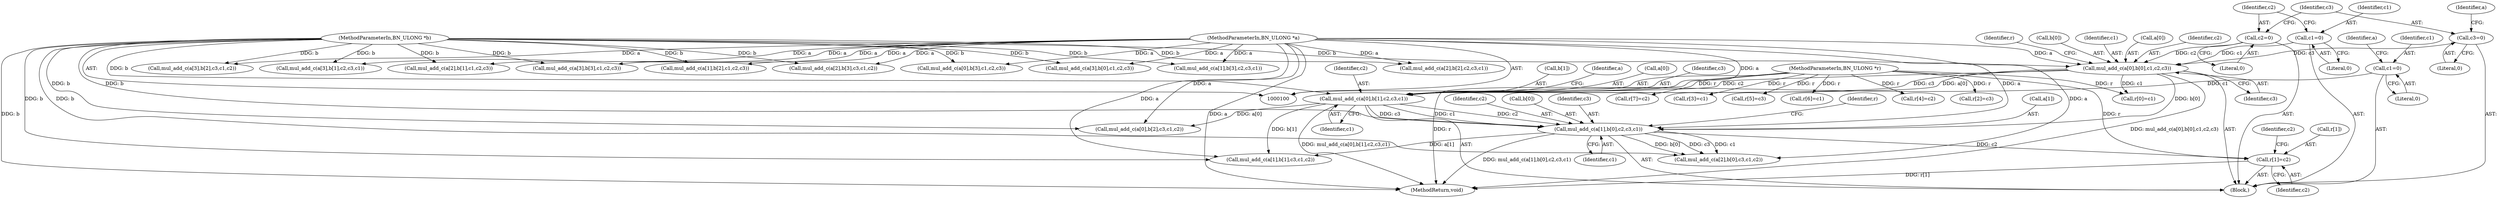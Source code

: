 digraph "0_openssl_a7a44ba55cb4f884c6bc9ceac90072dea38e66d0@array" {
"1000155" [label="(Call,r[1]=c2)"];
"1000145" [label="(Call,mul_add_c(a[1],b[0],c2,c3,c1))"];
"1000102" [label="(MethodParameterIn,BN_ULONG *a)"];
"1000117" [label="(Call,mul_add_c(a[0],b[0],c1,c2,c3))"];
"1000103" [label="(MethodParameterIn,BN_ULONG *b)"];
"1000108" [label="(Call,c1=0)"];
"1000111" [label="(Call,c2=0)"];
"1000114" [label="(Call,c3=0)"];
"1000135" [label="(Call,mul_add_c(a[0],b[1],c2,c3,c1))"];
"1000132" [label="(Call,c1=0)"];
"1000101" [label="(MethodParameterIn,BN_ULONG *r)"];
"1000146" [label="(Call,a[1])"];
"1000241" [label="(Call,r[3]=c1)"];
"1000112" [label="(Identifier,c2)"];
"1000231" [label="(Call,mul_add_c(a[3],b[0],c1,c2,c3))"];
"1000139" [label="(Call,b[1])"];
"1000269" [label="(Call,mul_add_c(a[1],b[3],c2,c3,c1))"];
"1000183" [label="(Call,mul_add_c(a[0],b[2],c3,c1,c2))"];
"1000113" [label="(Literal,0)"];
"1000116" [label="(Literal,0)"];
"1000114" [label="(Call,c3=0)"];
"1000145" [label="(Call,mul_add_c(a[1],b[0],c2,c3,c1))"];
"1000307" [label="(Call,r[5]=c3)"];
"1000126" [label="(Identifier,c3)"];
"1000152" [label="(Identifier,c2)"];
"1000101" [label="(MethodParameterIn,BN_ULONG *r)"];
"1000111" [label="(Call,c2=0)"];
"1000118" [label="(Call,a[0])"];
"1000144" [label="(Identifier,c1)"];
"1000125" [label="(Identifier,c2)"];
"1000173" [label="(Call,mul_add_c(a[1],b[1],c3,c1,c2))"];
"1000147" [label="(Identifier,a)"];
"1000325" [label="(Call,r[6]=c1)"];
"1000108" [label="(Call,c1=0)"];
"1000249" [label="(Call,mul_add_c(a[3],b[1],c2,c3,c1))"];
"1000279" [label="(Call,r[4]=c2)"];
"1000133" [label="(Identifier,c1)"];
"1000221" [label="(Call,mul_add_c(a[2],b[1],c1,c2,c3))"];
"1000154" [label="(Identifier,c1)"];
"1000103" [label="(MethodParameterIn,BN_ULONG *b)"];
"1000335" [label="(MethodReturn,void)"];
"1000315" [label="(Call,mul_add_c(a[3],b[3],c1,c2,c3))"];
"1000287" [label="(Call,mul_add_c(a[2],b[3],c3,c1,c2))"];
"1000110" [label="(Literal,0)"];
"1000109" [label="(Identifier,c1)"];
"1000193" [label="(Call,r[2]=c3)"];
"1000330" [label="(Call,r[7]=c2)"];
"1000136" [label="(Call,a[0])"];
"1000115" [label="(Identifier,c3)"];
"1000129" [label="(Identifier,r)"];
"1000137" [label="(Identifier,a)"];
"1000149" [label="(Call,b[0])"];
"1000153" [label="(Identifier,c3)"];
"1000121" [label="(Call,b[0])"];
"1000143" [label="(Identifier,c3)"];
"1000142" [label="(Identifier,c2)"];
"1000155" [label="(Call,r[1]=c2)"];
"1000102" [label="(MethodParameterIn,BN_ULONG *a)"];
"1000104" [label="(Block,)"];
"1000135" [label="(Call,mul_add_c(a[0],b[1],c2,c3,c1))"];
"1000161" [label="(Identifier,c2)"];
"1000157" [label="(Identifier,r)"];
"1000156" [label="(Call,r[1])"];
"1000201" [label="(Call,mul_add_c(a[0],b[3],c1,c2,c3))"];
"1000132" [label="(Call,c1=0)"];
"1000259" [label="(Call,mul_add_c(a[2],b[2],c2,c3,c1))"];
"1000134" [label="(Literal,0)"];
"1000127" [label="(Call,r[0]=c1)"];
"1000159" [label="(Identifier,c2)"];
"1000117" [label="(Call,mul_add_c(a[0],b[0],c1,c2,c3))"];
"1000297" [label="(Call,mul_add_c(a[3],b[2],c3,c1,c2))"];
"1000124" [label="(Identifier,c1)"];
"1000119" [label="(Identifier,a)"];
"1000211" [label="(Call,mul_add_c(a[1],b[2],c1,c2,c3))"];
"1000163" [label="(Call,mul_add_c(a[2],b[0],c3,c1,c2))"];
"1000155" -> "1000104"  [label="AST: "];
"1000155" -> "1000159"  [label="CFG: "];
"1000156" -> "1000155"  [label="AST: "];
"1000159" -> "1000155"  [label="AST: "];
"1000161" -> "1000155"  [label="CFG: "];
"1000155" -> "1000335"  [label="DDG: r[1]"];
"1000145" -> "1000155"  [label="DDG: c2"];
"1000101" -> "1000155"  [label="DDG: r"];
"1000145" -> "1000104"  [label="AST: "];
"1000145" -> "1000154"  [label="CFG: "];
"1000146" -> "1000145"  [label="AST: "];
"1000149" -> "1000145"  [label="AST: "];
"1000152" -> "1000145"  [label="AST: "];
"1000153" -> "1000145"  [label="AST: "];
"1000154" -> "1000145"  [label="AST: "];
"1000157" -> "1000145"  [label="CFG: "];
"1000145" -> "1000335"  [label="DDG: mul_add_c(a[1],b[0],c2,c3,c1)"];
"1000102" -> "1000145"  [label="DDG: a"];
"1000117" -> "1000145"  [label="DDG: b[0]"];
"1000103" -> "1000145"  [label="DDG: b"];
"1000135" -> "1000145"  [label="DDG: c2"];
"1000135" -> "1000145"  [label="DDG: c3"];
"1000135" -> "1000145"  [label="DDG: c1"];
"1000145" -> "1000163"  [label="DDG: b[0]"];
"1000145" -> "1000163"  [label="DDG: c3"];
"1000145" -> "1000163"  [label="DDG: c1"];
"1000145" -> "1000173"  [label="DDG: a[1]"];
"1000102" -> "1000100"  [label="AST: "];
"1000102" -> "1000335"  [label="DDG: a"];
"1000102" -> "1000117"  [label="DDG: a"];
"1000102" -> "1000135"  [label="DDG: a"];
"1000102" -> "1000163"  [label="DDG: a"];
"1000102" -> "1000173"  [label="DDG: a"];
"1000102" -> "1000183"  [label="DDG: a"];
"1000102" -> "1000201"  [label="DDG: a"];
"1000102" -> "1000211"  [label="DDG: a"];
"1000102" -> "1000221"  [label="DDG: a"];
"1000102" -> "1000231"  [label="DDG: a"];
"1000102" -> "1000249"  [label="DDG: a"];
"1000102" -> "1000259"  [label="DDG: a"];
"1000102" -> "1000269"  [label="DDG: a"];
"1000102" -> "1000287"  [label="DDG: a"];
"1000102" -> "1000297"  [label="DDG: a"];
"1000102" -> "1000315"  [label="DDG: a"];
"1000117" -> "1000104"  [label="AST: "];
"1000117" -> "1000126"  [label="CFG: "];
"1000118" -> "1000117"  [label="AST: "];
"1000121" -> "1000117"  [label="AST: "];
"1000124" -> "1000117"  [label="AST: "];
"1000125" -> "1000117"  [label="AST: "];
"1000126" -> "1000117"  [label="AST: "];
"1000129" -> "1000117"  [label="CFG: "];
"1000117" -> "1000335"  [label="DDG: mul_add_c(a[0],b[0],c1,c2,c3)"];
"1000103" -> "1000117"  [label="DDG: b"];
"1000108" -> "1000117"  [label="DDG: c1"];
"1000111" -> "1000117"  [label="DDG: c2"];
"1000114" -> "1000117"  [label="DDG: c3"];
"1000117" -> "1000127"  [label="DDG: c1"];
"1000117" -> "1000135"  [label="DDG: a[0]"];
"1000117" -> "1000135"  [label="DDG: c2"];
"1000117" -> "1000135"  [label="DDG: c3"];
"1000103" -> "1000100"  [label="AST: "];
"1000103" -> "1000335"  [label="DDG: b"];
"1000103" -> "1000135"  [label="DDG: b"];
"1000103" -> "1000163"  [label="DDG: b"];
"1000103" -> "1000173"  [label="DDG: b"];
"1000103" -> "1000183"  [label="DDG: b"];
"1000103" -> "1000201"  [label="DDG: b"];
"1000103" -> "1000211"  [label="DDG: b"];
"1000103" -> "1000221"  [label="DDG: b"];
"1000103" -> "1000231"  [label="DDG: b"];
"1000103" -> "1000249"  [label="DDG: b"];
"1000103" -> "1000259"  [label="DDG: b"];
"1000103" -> "1000269"  [label="DDG: b"];
"1000103" -> "1000287"  [label="DDG: b"];
"1000103" -> "1000297"  [label="DDG: b"];
"1000103" -> "1000315"  [label="DDG: b"];
"1000108" -> "1000104"  [label="AST: "];
"1000108" -> "1000110"  [label="CFG: "];
"1000109" -> "1000108"  [label="AST: "];
"1000110" -> "1000108"  [label="AST: "];
"1000112" -> "1000108"  [label="CFG: "];
"1000111" -> "1000104"  [label="AST: "];
"1000111" -> "1000113"  [label="CFG: "];
"1000112" -> "1000111"  [label="AST: "];
"1000113" -> "1000111"  [label="AST: "];
"1000115" -> "1000111"  [label="CFG: "];
"1000114" -> "1000104"  [label="AST: "];
"1000114" -> "1000116"  [label="CFG: "];
"1000115" -> "1000114"  [label="AST: "];
"1000116" -> "1000114"  [label="AST: "];
"1000119" -> "1000114"  [label="CFG: "];
"1000135" -> "1000104"  [label="AST: "];
"1000135" -> "1000144"  [label="CFG: "];
"1000136" -> "1000135"  [label="AST: "];
"1000139" -> "1000135"  [label="AST: "];
"1000142" -> "1000135"  [label="AST: "];
"1000143" -> "1000135"  [label="AST: "];
"1000144" -> "1000135"  [label="AST: "];
"1000147" -> "1000135"  [label="CFG: "];
"1000135" -> "1000335"  [label="DDG: mul_add_c(a[0],b[1],c2,c3,c1)"];
"1000132" -> "1000135"  [label="DDG: c1"];
"1000135" -> "1000173"  [label="DDG: b[1]"];
"1000135" -> "1000183"  [label="DDG: a[0]"];
"1000132" -> "1000104"  [label="AST: "];
"1000132" -> "1000134"  [label="CFG: "];
"1000133" -> "1000132"  [label="AST: "];
"1000134" -> "1000132"  [label="AST: "];
"1000137" -> "1000132"  [label="CFG: "];
"1000101" -> "1000100"  [label="AST: "];
"1000101" -> "1000335"  [label="DDG: r"];
"1000101" -> "1000127"  [label="DDG: r"];
"1000101" -> "1000193"  [label="DDG: r"];
"1000101" -> "1000241"  [label="DDG: r"];
"1000101" -> "1000279"  [label="DDG: r"];
"1000101" -> "1000307"  [label="DDG: r"];
"1000101" -> "1000325"  [label="DDG: r"];
"1000101" -> "1000330"  [label="DDG: r"];
}
